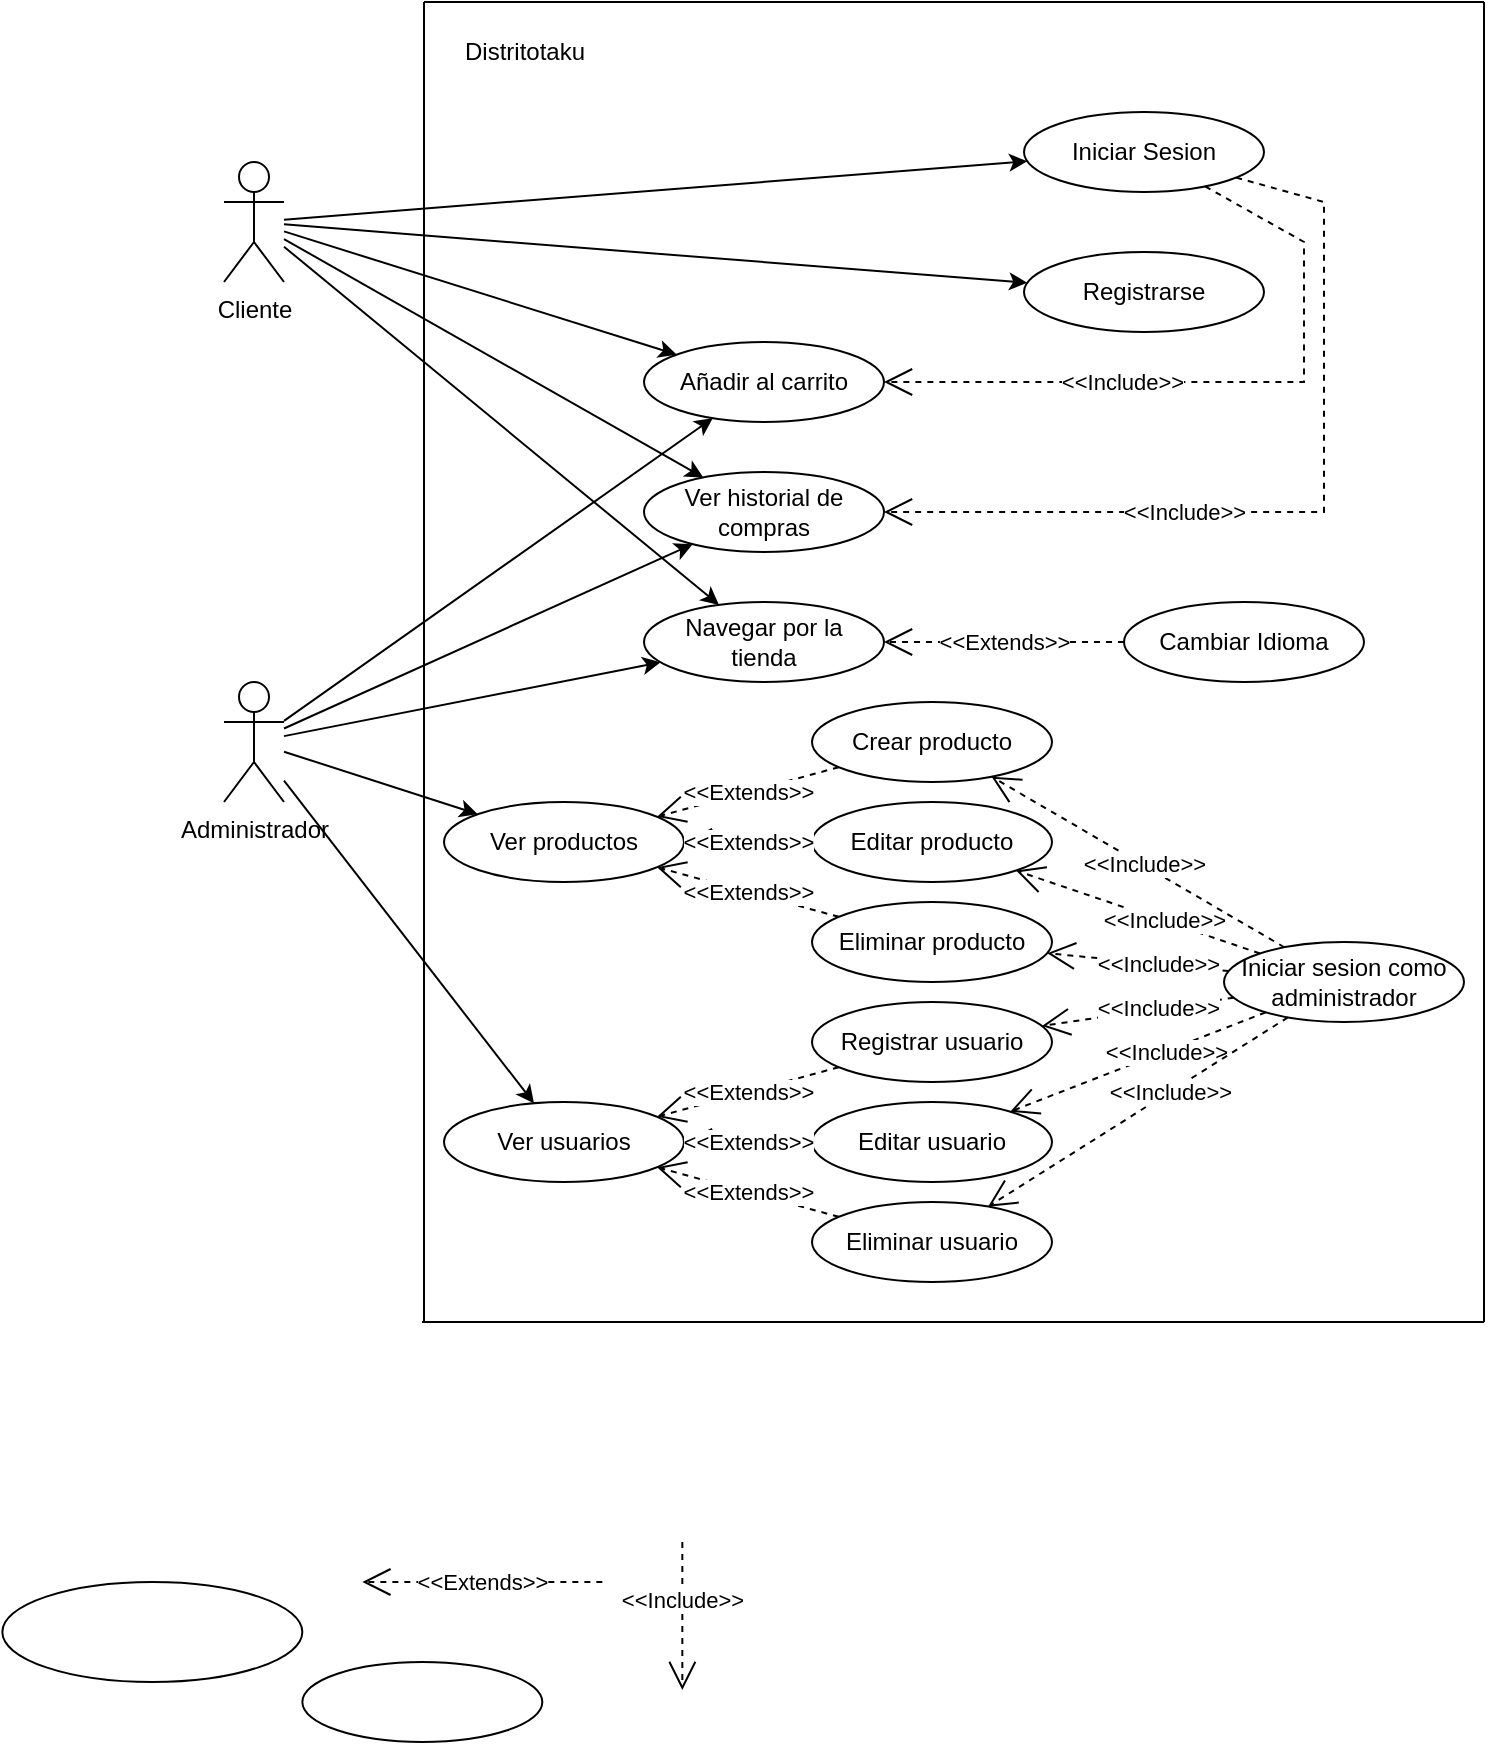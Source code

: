 <mxfile version="23.0.2" type="device">
  <diagram name="Página-1" id="LA6jXSLFu4TXpsBDW3LK">
    <mxGraphModel dx="1012" dy="690" grid="1" gridSize="10" guides="1" tooltips="1" connect="1" arrows="1" fold="1" page="1" pageScale="1" pageWidth="827" pageHeight="1169" math="0" shadow="0">
      <root>
        <mxCell id="0" />
        <mxCell id="1" parent="0" />
        <mxCell id="MIbKjhBUD7mymWlkARDE-1" value="" style="endArrow=none;html=1;rounded=0;" edge="1" parent="1">
          <mxGeometry width="50" height="50" relative="1" as="geometry">
            <mxPoint x="220" y="940" as="sourcePoint" />
            <mxPoint x="220" y="280" as="targetPoint" />
          </mxGeometry>
        </mxCell>
        <mxCell id="MIbKjhBUD7mymWlkARDE-2" value="" style="endArrow=none;html=1;rounded=0;" edge="1" parent="1">
          <mxGeometry width="50" height="50" relative="1" as="geometry">
            <mxPoint x="750" y="940" as="sourcePoint" />
            <mxPoint x="750" y="280" as="targetPoint" />
          </mxGeometry>
        </mxCell>
        <mxCell id="MIbKjhBUD7mymWlkARDE-3" value="" style="endArrow=none;html=1;rounded=0;" edge="1" parent="1">
          <mxGeometry width="50" height="50" relative="1" as="geometry">
            <mxPoint x="220" y="280" as="sourcePoint" />
            <mxPoint x="750" y="280" as="targetPoint" />
          </mxGeometry>
        </mxCell>
        <mxCell id="MIbKjhBUD7mymWlkARDE-4" value="" style="endArrow=none;html=1;rounded=0;" edge="1" parent="1">
          <mxGeometry width="50" height="50" relative="1" as="geometry">
            <mxPoint x="219" y="940" as="sourcePoint" />
            <mxPoint x="750" y="940" as="targetPoint" />
          </mxGeometry>
        </mxCell>
        <mxCell id="MIbKjhBUD7mymWlkARDE-5" value="Distritotaku" style="text;html=1;align=center;verticalAlign=middle;resizable=0;points=[];autosize=1;strokeColor=none;fillColor=none;" vertex="1" parent="1">
          <mxGeometry x="230" y="290" width="80" height="30" as="geometry" />
        </mxCell>
        <mxCell id="MIbKjhBUD7mymWlkARDE-6" value="Cliente" style="shape=umlActor;verticalLabelPosition=bottom;verticalAlign=top;html=1;outlineConnect=0;" vertex="1" parent="1">
          <mxGeometry x="120" y="360" width="30" height="60" as="geometry" />
        </mxCell>
        <mxCell id="MIbKjhBUD7mymWlkARDE-7" value="&amp;lt;&amp;lt;Include&amp;gt;&amp;gt;" style="endArrow=open;endSize=12;dashed=1;html=1;rounded=0;" edge="1" parent="1">
          <mxGeometry x="-0.216" width="160" relative="1" as="geometry">
            <mxPoint x="349.17" y="1050" as="sourcePoint" />
            <mxPoint x="349.17" y="1124" as="targetPoint" />
            <mxPoint as="offset" />
          </mxGeometry>
        </mxCell>
        <mxCell id="MIbKjhBUD7mymWlkARDE-8" value="&amp;lt;&amp;lt;Extends&amp;gt;&amp;gt;" style="endArrow=open;endSize=12;dashed=1;html=1;rounded=0;" edge="1" parent="1">
          <mxGeometry width="160" relative="1" as="geometry">
            <mxPoint x="309.17" y="1070" as="sourcePoint" />
            <mxPoint x="189.17" y="1070" as="targetPoint" />
            <mxPoint as="offset" />
          </mxGeometry>
        </mxCell>
        <mxCell id="MIbKjhBUD7mymWlkARDE-9" value="" style="ellipse;whiteSpace=wrap;html=1;" vertex="1" parent="1">
          <mxGeometry x="9.17" y="1070" width="150" height="50" as="geometry" />
        </mxCell>
        <mxCell id="MIbKjhBUD7mymWlkARDE-10" value="" style="ellipse;whiteSpace=wrap;html=1;" vertex="1" parent="1">
          <mxGeometry x="159.17" y="1110" width="120" height="40" as="geometry" />
        </mxCell>
        <mxCell id="MIbKjhBUD7mymWlkARDE-11" value="Administrador" style="shape=umlActor;verticalLabelPosition=bottom;verticalAlign=top;html=1;outlineConnect=0;" vertex="1" parent="1">
          <mxGeometry x="120" y="620" width="30" height="60" as="geometry" />
        </mxCell>
        <mxCell id="MIbKjhBUD7mymWlkARDE-15" value="Iniciar Sesion" style="ellipse;whiteSpace=wrap;html=1;" vertex="1" parent="1">
          <mxGeometry x="520" y="335" width="120" height="40" as="geometry" />
        </mxCell>
        <mxCell id="MIbKjhBUD7mymWlkARDE-16" value="Registrarse" style="ellipse;whiteSpace=wrap;html=1;" vertex="1" parent="1">
          <mxGeometry x="520" y="405" width="120" height="40" as="geometry" />
        </mxCell>
        <mxCell id="MIbKjhBUD7mymWlkARDE-18" value="Añadir al carrito" style="ellipse;whiteSpace=wrap;html=1;" vertex="1" parent="1">
          <mxGeometry x="330" y="450" width="120" height="40" as="geometry" />
        </mxCell>
        <mxCell id="MIbKjhBUD7mymWlkARDE-19" value="Ver historial de compras" style="ellipse;whiteSpace=wrap;html=1;" vertex="1" parent="1">
          <mxGeometry x="330" y="515" width="120" height="40" as="geometry" />
        </mxCell>
        <mxCell id="MIbKjhBUD7mymWlkARDE-20" value="Navegar por la&lt;br&gt;tienda" style="ellipse;whiteSpace=wrap;html=1;" vertex="1" parent="1">
          <mxGeometry x="330" y="580" width="120" height="40" as="geometry" />
        </mxCell>
        <mxCell id="MIbKjhBUD7mymWlkARDE-27" value="&amp;lt;&amp;lt;Include&amp;gt;&amp;gt;" style="endArrow=open;endSize=12;dashed=1;html=1;rounded=0;" edge="1" parent="1" source="MIbKjhBUD7mymWlkARDE-15" target="MIbKjhBUD7mymWlkARDE-18">
          <mxGeometry x="0.294" width="160" relative="1" as="geometry">
            <mxPoint x="630" y="469.58" as="sourcePoint" />
            <mxPoint x="510" y="469.58" as="targetPoint" />
            <mxPoint as="offset" />
            <Array as="points">
              <mxPoint x="660" y="400" />
              <mxPoint x="660" y="470" />
            </Array>
          </mxGeometry>
        </mxCell>
        <mxCell id="MIbKjhBUD7mymWlkARDE-28" value="&amp;lt;&amp;lt;Include&amp;gt;&amp;gt;" style="endArrow=open;endSize=12;dashed=1;html=1;rounded=0;" edge="1" parent="1" source="MIbKjhBUD7mymWlkARDE-15" target="MIbKjhBUD7mymWlkARDE-19">
          <mxGeometry x="0.287" width="160" relative="1" as="geometry">
            <mxPoint x="540" y="481" as="sourcePoint" />
            <mxPoint x="540" y="555" as="targetPoint" />
            <mxPoint as="offset" />
            <Array as="points">
              <mxPoint x="670" y="380" />
              <mxPoint x="670" y="535" />
            </Array>
          </mxGeometry>
        </mxCell>
        <mxCell id="MIbKjhBUD7mymWlkARDE-29" value="Cambiar Idioma" style="ellipse;whiteSpace=wrap;html=1;" vertex="1" parent="1">
          <mxGeometry x="570" y="580" width="120" height="40" as="geometry" />
        </mxCell>
        <mxCell id="MIbKjhBUD7mymWlkARDE-30" value="&amp;lt;&amp;lt;Extends&amp;gt;&amp;gt;" style="endArrow=open;endSize=12;dashed=1;html=1;rounded=0;" edge="1" parent="1" source="MIbKjhBUD7mymWlkARDE-29" target="MIbKjhBUD7mymWlkARDE-20">
          <mxGeometry width="160" relative="1" as="geometry">
            <mxPoint x="560" y="630" as="sourcePoint" />
            <mxPoint x="440" y="630" as="targetPoint" />
            <mxPoint as="offset" />
          </mxGeometry>
        </mxCell>
        <mxCell id="MIbKjhBUD7mymWlkARDE-33" value="" style="endArrow=classic;html=1;rounded=0;" edge="1" parent="1" source="MIbKjhBUD7mymWlkARDE-6" target="MIbKjhBUD7mymWlkARDE-15">
          <mxGeometry width="50" height="50" relative="1" as="geometry">
            <mxPoint x="190" y="400" as="sourcePoint" />
            <mxPoint x="240" y="350" as="targetPoint" />
          </mxGeometry>
        </mxCell>
        <mxCell id="MIbKjhBUD7mymWlkARDE-34" value="" style="endArrow=classic;html=1;rounded=0;" edge="1" parent="1" source="MIbKjhBUD7mymWlkARDE-6" target="MIbKjhBUD7mymWlkARDE-16">
          <mxGeometry width="50" height="50" relative="1" as="geometry">
            <mxPoint x="110" y="530" as="sourcePoint" />
            <mxPoint x="160" y="480" as="targetPoint" />
          </mxGeometry>
        </mxCell>
        <mxCell id="MIbKjhBUD7mymWlkARDE-35" value="" style="endArrow=classic;html=1;rounded=0;" edge="1" parent="1" source="MIbKjhBUD7mymWlkARDE-11" target="MIbKjhBUD7mymWlkARDE-18">
          <mxGeometry width="50" height="50" relative="1" as="geometry">
            <mxPoint x="130" y="585" as="sourcePoint" />
            <mxPoint x="180" y="535" as="targetPoint" />
          </mxGeometry>
        </mxCell>
        <mxCell id="MIbKjhBUD7mymWlkARDE-36" value="" style="endArrow=classic;html=1;rounded=0;" edge="1" parent="1" source="MIbKjhBUD7mymWlkARDE-11" target="MIbKjhBUD7mymWlkARDE-19">
          <mxGeometry width="50" height="50" relative="1" as="geometry">
            <mxPoint x="250" y="675" as="sourcePoint" />
            <mxPoint x="300" y="625" as="targetPoint" />
          </mxGeometry>
        </mxCell>
        <mxCell id="MIbKjhBUD7mymWlkARDE-37" value="" style="endArrow=classic;html=1;rounded=0;" edge="1" parent="1" source="MIbKjhBUD7mymWlkARDE-11" target="MIbKjhBUD7mymWlkARDE-20">
          <mxGeometry width="50" height="50" relative="1" as="geometry">
            <mxPoint x="290" y="700" as="sourcePoint" />
            <mxPoint x="340" y="650" as="targetPoint" />
          </mxGeometry>
        </mxCell>
        <mxCell id="MIbKjhBUD7mymWlkARDE-38" value="" style="endArrow=classic;html=1;rounded=0;" edge="1" parent="1" source="MIbKjhBUD7mymWlkARDE-6" target="MIbKjhBUD7mymWlkARDE-18">
          <mxGeometry width="50" height="50" relative="1" as="geometry">
            <mxPoint x="80" y="580" as="sourcePoint" />
            <mxPoint x="130" y="530" as="targetPoint" />
          </mxGeometry>
        </mxCell>
        <mxCell id="MIbKjhBUD7mymWlkARDE-39" value="" style="endArrow=classic;html=1;rounded=0;" edge="1" parent="1" source="MIbKjhBUD7mymWlkARDE-6" target="MIbKjhBUD7mymWlkARDE-19">
          <mxGeometry width="50" height="50" relative="1" as="geometry">
            <mxPoint x="140" y="550" as="sourcePoint" />
            <mxPoint x="190" y="500" as="targetPoint" />
          </mxGeometry>
        </mxCell>
        <mxCell id="MIbKjhBUD7mymWlkARDE-40" value="" style="endArrow=classic;html=1;rounded=0;" edge="1" parent="1" source="MIbKjhBUD7mymWlkARDE-6" target="MIbKjhBUD7mymWlkARDE-20">
          <mxGeometry width="50" height="50" relative="1" as="geometry">
            <mxPoint x="70" y="515" as="sourcePoint" />
            <mxPoint x="120" y="465" as="targetPoint" />
          </mxGeometry>
        </mxCell>
        <mxCell id="MIbKjhBUD7mymWlkARDE-41" value="Crear producto" style="ellipse;whiteSpace=wrap;html=1;" vertex="1" parent="1">
          <mxGeometry x="414" y="630" width="120" height="40" as="geometry" />
        </mxCell>
        <mxCell id="MIbKjhBUD7mymWlkARDE-42" value="Ver productos" style="ellipse;whiteSpace=wrap;html=1;" vertex="1" parent="1">
          <mxGeometry x="230" y="680" width="120" height="40" as="geometry" />
        </mxCell>
        <mxCell id="MIbKjhBUD7mymWlkARDE-43" value="Editar producto" style="ellipse;whiteSpace=wrap;html=1;" vertex="1" parent="1">
          <mxGeometry x="414" y="680" width="120" height="40" as="geometry" />
        </mxCell>
        <mxCell id="MIbKjhBUD7mymWlkARDE-44" value="Eliminar producto" style="ellipse;whiteSpace=wrap;html=1;" vertex="1" parent="1">
          <mxGeometry x="414" y="730" width="120" height="40" as="geometry" />
        </mxCell>
        <mxCell id="MIbKjhBUD7mymWlkARDE-45" value="Iniciar sesion como administrador" style="ellipse;whiteSpace=wrap;html=1;" vertex="1" parent="1">
          <mxGeometry x="620" y="750" width="120" height="40" as="geometry" />
        </mxCell>
        <mxCell id="MIbKjhBUD7mymWlkARDE-46" value="&amp;lt;&amp;lt;Extends&amp;gt;&amp;gt;" style="endArrow=open;endSize=12;dashed=1;html=1;rounded=0;" edge="1" parent="1" source="MIbKjhBUD7mymWlkARDE-44" target="MIbKjhBUD7mymWlkARDE-42">
          <mxGeometry width="160" relative="1" as="geometry">
            <mxPoint x="385" y="770" as="sourcePoint" />
            <mxPoint x="265" y="770" as="targetPoint" />
            <mxPoint as="offset" />
          </mxGeometry>
        </mxCell>
        <mxCell id="MIbKjhBUD7mymWlkARDE-47" value="&amp;lt;&amp;lt;Extends&amp;gt;&amp;gt;" style="endArrow=open;endSize=12;dashed=1;html=1;rounded=0;" edge="1" parent="1" source="MIbKjhBUD7mymWlkARDE-43" target="MIbKjhBUD7mymWlkARDE-42">
          <mxGeometry width="160" relative="1" as="geometry">
            <mxPoint x="400" y="780" as="sourcePoint" />
            <mxPoint x="280" y="780" as="targetPoint" />
            <mxPoint as="offset" />
          </mxGeometry>
        </mxCell>
        <mxCell id="MIbKjhBUD7mymWlkARDE-48" value="&amp;lt;&amp;lt;Extends&amp;gt;&amp;gt;" style="endArrow=open;endSize=12;dashed=1;html=1;rounded=0;" edge="1" parent="1" source="MIbKjhBUD7mymWlkARDE-41" target="MIbKjhBUD7mymWlkARDE-42">
          <mxGeometry width="160" relative="1" as="geometry">
            <mxPoint x="380" y="760" as="sourcePoint" />
            <mxPoint x="260" y="760" as="targetPoint" />
            <mxPoint as="offset" />
          </mxGeometry>
        </mxCell>
        <mxCell id="MIbKjhBUD7mymWlkARDE-49" value="&amp;lt;&amp;lt;Include&amp;gt;&amp;gt;" style="endArrow=open;endSize=12;dashed=1;html=1;rounded=0;" edge="1" parent="1" source="MIbKjhBUD7mymWlkARDE-45" target="MIbKjhBUD7mymWlkARDE-44">
          <mxGeometry x="-0.216" width="160" relative="1" as="geometry">
            <mxPoint x="560" y="740" as="sourcePoint" />
            <mxPoint x="560" y="814" as="targetPoint" />
            <mxPoint as="offset" />
          </mxGeometry>
        </mxCell>
        <mxCell id="MIbKjhBUD7mymWlkARDE-50" value="&amp;lt;&amp;lt;Include&amp;gt;&amp;gt;" style="endArrow=open;endSize=12;dashed=1;html=1;rounded=0;" edge="1" parent="1" source="MIbKjhBUD7mymWlkARDE-45" target="MIbKjhBUD7mymWlkARDE-43">
          <mxGeometry x="-0.216" width="160" relative="1" as="geometry">
            <mxPoint x="560" y="606" as="sourcePoint" />
            <mxPoint x="560" y="680" as="targetPoint" />
            <mxPoint as="offset" />
          </mxGeometry>
        </mxCell>
        <mxCell id="MIbKjhBUD7mymWlkARDE-51" value="&amp;lt;&amp;lt;Include&amp;gt;&amp;gt;" style="endArrow=open;endSize=12;dashed=1;html=1;rounded=0;" edge="1" parent="1" source="MIbKjhBUD7mymWlkARDE-45" target="MIbKjhBUD7mymWlkARDE-41">
          <mxGeometry x="-0.031" y="-2" width="160" relative="1" as="geometry">
            <mxPoint x="569.17" y="596" as="sourcePoint" />
            <mxPoint x="569.17" y="670" as="targetPoint" />
            <mxPoint y="1" as="offset" />
          </mxGeometry>
        </mxCell>
        <mxCell id="MIbKjhBUD7mymWlkARDE-52" value="Registrar usuario" style="ellipse;whiteSpace=wrap;html=1;" vertex="1" parent="1">
          <mxGeometry x="414" y="780" width="120" height="40" as="geometry" />
        </mxCell>
        <mxCell id="MIbKjhBUD7mymWlkARDE-53" value="Ver usuarios" style="ellipse;whiteSpace=wrap;html=1;" vertex="1" parent="1">
          <mxGeometry x="230" y="830" width="120" height="40" as="geometry" />
        </mxCell>
        <mxCell id="MIbKjhBUD7mymWlkARDE-54" value="Editar usuario" style="ellipse;whiteSpace=wrap;html=1;" vertex="1" parent="1">
          <mxGeometry x="414" y="830" width="120" height="40" as="geometry" />
        </mxCell>
        <mxCell id="MIbKjhBUD7mymWlkARDE-55" value="Eliminar usuario" style="ellipse;whiteSpace=wrap;html=1;" vertex="1" parent="1">
          <mxGeometry x="414" y="880" width="120" height="40" as="geometry" />
        </mxCell>
        <mxCell id="MIbKjhBUD7mymWlkARDE-57" value="&amp;lt;&amp;lt;Extends&amp;gt;&amp;gt;" style="endArrow=open;endSize=12;dashed=1;html=1;rounded=0;" edge="1" parent="1" source="MIbKjhBUD7mymWlkARDE-55" target="MIbKjhBUD7mymWlkARDE-53">
          <mxGeometry width="160" relative="1" as="geometry">
            <mxPoint x="385" y="920" as="sourcePoint" />
            <mxPoint x="265" y="920" as="targetPoint" />
            <mxPoint as="offset" />
          </mxGeometry>
        </mxCell>
        <mxCell id="MIbKjhBUD7mymWlkARDE-58" value="&amp;lt;&amp;lt;Extends&amp;gt;&amp;gt;" style="endArrow=open;endSize=12;dashed=1;html=1;rounded=0;" edge="1" parent="1" source="MIbKjhBUD7mymWlkARDE-54" target="MIbKjhBUD7mymWlkARDE-53">
          <mxGeometry width="160" relative="1" as="geometry">
            <mxPoint x="400" y="930" as="sourcePoint" />
            <mxPoint x="280" y="930" as="targetPoint" />
            <mxPoint as="offset" />
          </mxGeometry>
        </mxCell>
        <mxCell id="MIbKjhBUD7mymWlkARDE-59" value="&amp;lt;&amp;lt;Extends&amp;gt;&amp;gt;" style="endArrow=open;endSize=12;dashed=1;html=1;rounded=0;" edge="1" parent="1" source="MIbKjhBUD7mymWlkARDE-52" target="MIbKjhBUD7mymWlkARDE-53">
          <mxGeometry width="160" relative="1" as="geometry">
            <mxPoint x="380" y="910" as="sourcePoint" />
            <mxPoint x="260" y="910" as="targetPoint" />
            <mxPoint as="offset" />
          </mxGeometry>
        </mxCell>
        <mxCell id="MIbKjhBUD7mymWlkARDE-63" value="&amp;lt;&amp;lt;Include&amp;gt;&amp;gt;" style="endArrow=open;endSize=12;dashed=1;html=1;rounded=0;" edge="1" parent="1" source="MIbKjhBUD7mymWlkARDE-45" target="MIbKjhBUD7mymWlkARDE-52">
          <mxGeometry x="-0.216" width="160" relative="1" as="geometry">
            <mxPoint x="610" y="830" as="sourcePoint" />
            <mxPoint x="610" y="904" as="targetPoint" />
            <mxPoint as="offset" />
          </mxGeometry>
        </mxCell>
        <mxCell id="MIbKjhBUD7mymWlkARDE-64" value="&amp;lt;&amp;lt;Include&amp;gt;&amp;gt;" style="endArrow=open;endSize=12;dashed=1;html=1;rounded=0;" edge="1" parent="1" source="MIbKjhBUD7mymWlkARDE-45" target="MIbKjhBUD7mymWlkARDE-54">
          <mxGeometry x="-0.216" width="160" relative="1" as="geometry">
            <mxPoint x="610" y="813" as="sourcePoint" />
            <mxPoint x="610" y="887" as="targetPoint" />
            <mxPoint as="offset" />
          </mxGeometry>
        </mxCell>
        <mxCell id="MIbKjhBUD7mymWlkARDE-65" value="&amp;lt;&amp;lt;Include&amp;gt;&amp;gt;" style="endArrow=open;endSize=12;dashed=1;html=1;rounded=0;" edge="1" parent="1" source="MIbKjhBUD7mymWlkARDE-45" target="MIbKjhBUD7mymWlkARDE-55">
          <mxGeometry x="-0.216" width="160" relative="1" as="geometry">
            <mxPoint x="610" y="863" as="sourcePoint" />
            <mxPoint x="610" y="937" as="targetPoint" />
            <mxPoint as="offset" />
          </mxGeometry>
        </mxCell>
        <mxCell id="MIbKjhBUD7mymWlkARDE-66" value="" style="endArrow=classic;html=1;rounded=0;" edge="1" parent="1" source="MIbKjhBUD7mymWlkARDE-11" target="MIbKjhBUD7mymWlkARDE-42">
          <mxGeometry width="50" height="50" relative="1" as="geometry">
            <mxPoint x="70" y="810" as="sourcePoint" />
            <mxPoint x="120" y="760" as="targetPoint" />
          </mxGeometry>
        </mxCell>
        <mxCell id="MIbKjhBUD7mymWlkARDE-67" value="" style="endArrow=classic;html=1;rounded=0;" edge="1" parent="1" source="MIbKjhBUD7mymWlkARDE-11" target="MIbKjhBUD7mymWlkARDE-53">
          <mxGeometry width="50" height="50" relative="1" as="geometry">
            <mxPoint x="133" y="739" as="sourcePoint" />
            <mxPoint x="230" y="770" as="targetPoint" />
          </mxGeometry>
        </mxCell>
      </root>
    </mxGraphModel>
  </diagram>
</mxfile>
